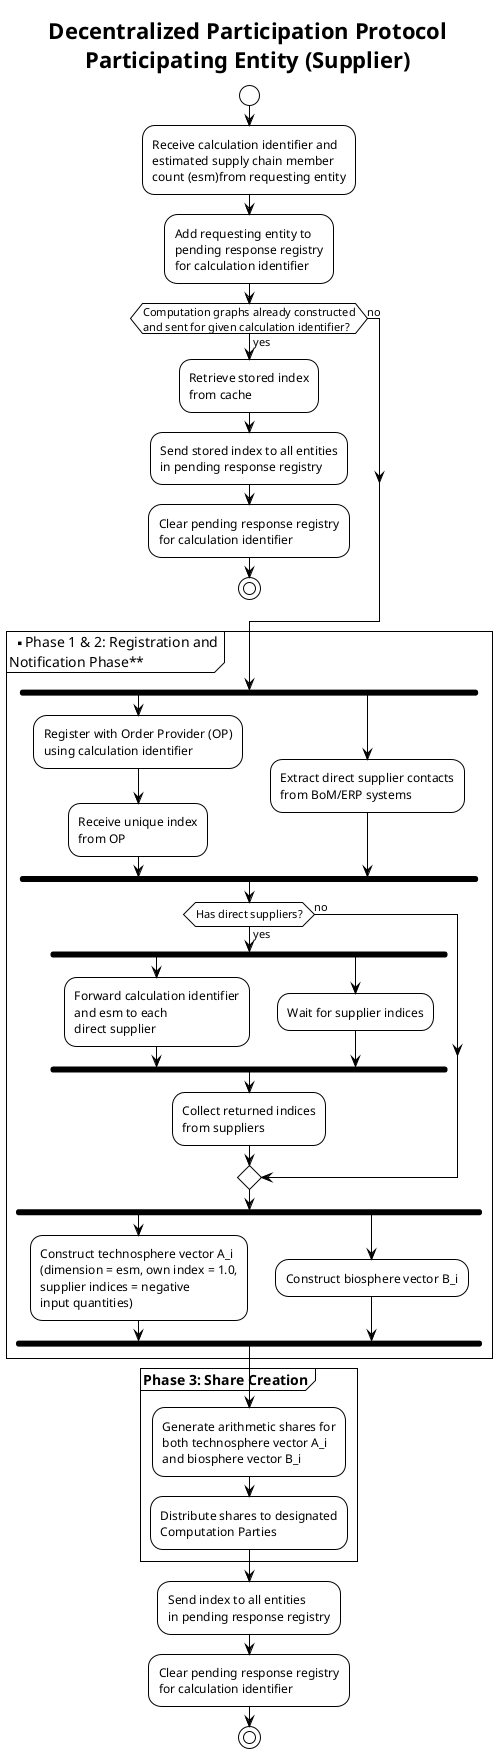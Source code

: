 @startuml
!theme plain
title Decentralized Participation Protocol\nParticipating Entity (Supplier)
start
:Receive calculation identifier and\nestimated supply chain member\ncount (esm)from requesting entity;
:Add requesting entity to\npending response registry\nfor calculation identifier;
if (Computation graphs already constructed\nand sent for given calculation identifier?) then (yes)
  :Retrieve stored index\nfrom cache;
  :Send stored index to all entities\nin pending response registry;
  :Clear pending response registry\nfor calculation identifier;
  stop
else (no)
endif
partition "**Phase 1 & 2: Registration and\nNotification Phase**" {
  fork
    :Register with Order Provider (OP)\nusing calculation identifier;
    :Receive unique index\nfrom OP;
  fork again
    :Extract direct supplier contacts\nfrom BoM/ERP systems;
  end fork
  
  if (Has direct suppliers?) then (yes)
    fork
      :Forward calculation identifier\nand esm to each\ndirect supplier;
    fork again
      :Wait for supplier indices;
    end fork
    :Collect returned indices\nfrom suppliers;
  else (no)
  endif
  fork
    :Construct technosphere vector A_i\n(dimension = esm, own index = 1.0,\nsupplier indices = negative\ninput quantities);
  fork again
    :Construct biosphere vector B_i;
  end fork
}
partition "**Phase 3: Share Creation**" {
  :Generate arithmetic shares for\nboth technosphere vector A_i\nand biosphere vector B_i;
  :Distribute shares to designated\nComputation Parties;
}
:Send index to all entities\nin pending response registry;
:Clear pending response registry\nfor calculation identifier;
stop
@enduml